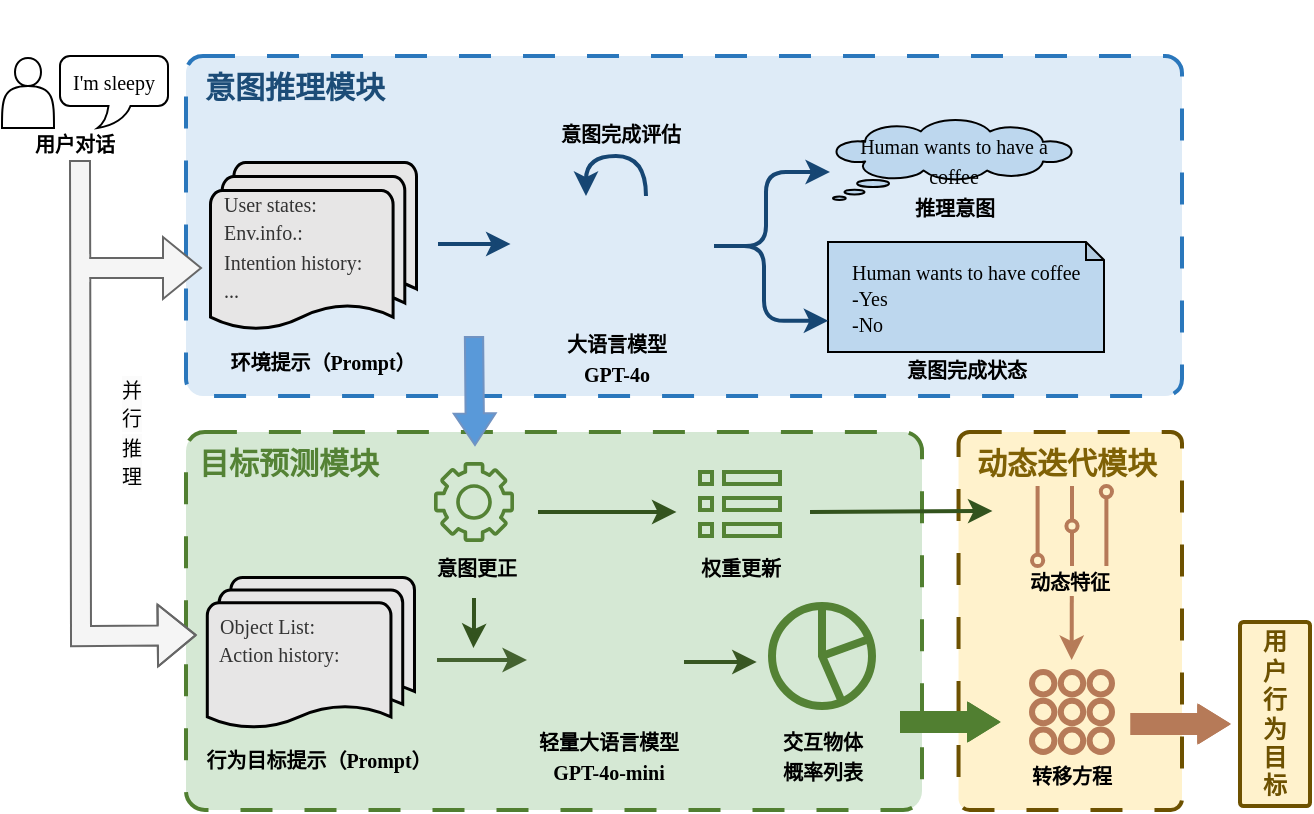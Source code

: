 <mxfile version="26.2.12">
  <diagram name="第 1 页" id="rSO4j9llTemX6OElhtI6">
    <mxGraphModel dx="1419" dy="906" grid="0" gridSize="10" guides="1" tooltips="1" connect="1" arrows="1" fold="1" page="1" pageScale="1" pageWidth="827" pageHeight="1169" math="0" shadow="0">
      <root>
        <mxCell id="0" />
        <mxCell id="1" parent="0" />
        <mxCell id="aU7c3b0ZaFwICceyfZfz-2" value="" style="rounded=1;arcSize=5;whiteSpace=wrap;html=1;fillColor=#fff2cc;strokeColor=light-dark(#6D5100,#000000);strokeWidth=2;dashed=1;dashPattern=8 8;movable=1;resizable=1;rotatable=1;deletable=1;editable=1;locked=0;connectable=1;" parent="1" vertex="1">
          <mxGeometry x="628.27" y="408" width="111.73" height="189" as="geometry" />
        </mxCell>
        <mxCell id="Ajj9kqLxg7qa2MLV7y7c-1" value="" style="rounded=1;arcSize=5;whiteSpace=wrap;html=1;fillColor=#d5e8d4;strokeColor=light-dark(#517f31, #446e2c);strokeWidth=2;dashed=1;dashPattern=8 8;movable=1;resizable=1;rotatable=1;deletable=1;editable=1;locked=0;connectable=1;" parent="1" vertex="1">
          <mxGeometry x="242" y="408" width="368" height="189" as="geometry" />
        </mxCell>
        <mxCell id="Ajj9kqLxg7qa2MLV7y7c-2" value="" style="rounded=1;arcSize=5;whiteSpace=wrap;html=1;fillColor=light-dark(#deebf7, #1d293b);strokeColor=light-dark(#2a77bc, #5c79a3);strokeWidth=2;dashed=1;dashPattern=8 8;movable=1;resizable=1;rotatable=1;deletable=1;editable=1;locked=0;connectable=1;" parent="1" vertex="1">
          <mxGeometry x="242" y="220" width="498" height="170" as="geometry" />
        </mxCell>
        <mxCell id="Ajj9kqLxg7qa2MLV7y7c-8" style="edgeStyle=orthogonalEdgeStyle;rounded=1;orthogonalLoop=1;jettySize=auto;html=1;fillColor=#1ba1e2;strokeColor=light-dark(#164673, #51afe7);curved=0;textShadow=1;strokeWidth=2;movable=1;resizable=1;rotatable=1;deletable=1;editable=1;locked=0;connectable=1;" parent="1" edge="1">
          <mxGeometry relative="1" as="geometry">
            <mxPoint x="368" y="314" as="sourcePoint" />
            <mxPoint x="404.27" y="314" as="targetPoint" />
          </mxGeometry>
        </mxCell>
        <mxCell id="Ajj9kqLxg7qa2MLV7y7c-10" value="" style="group;strokeWidth=24;movable=1;resizable=1;rotatable=1;deletable=1;editable=1;locked=0;connectable=1;" parent="1" vertex="1" connectable="0">
          <mxGeometry x="256" y="475.16" width="117.005" height="109.684" as="geometry" />
        </mxCell>
        <mxCell id="Ajj9kqLxg7qa2MLV7y7c-11" value="&lt;span style=&quot;color: rgba(0, 0, 0, 0); font-family: monospace; font-size: 0px; text-align: start;&quot;&gt;%3CmxGraphModel%3E%3Croot%3E%3CmxCell%20id%3D%220%22%2F%3E%3CmxCell%20id%3D%221%22%20parent%3D%220%22%2F%3E%3CmxCell%20id%3D%222%22%20value%3D%22%26lt%3Bb%26gt%3BEnv.%20Prompt%26lt%3B%2Fb%26gt%3B%22%20style%3D%22text%3Bhtml%3D1%3Balign%3Dcenter%3BverticalAlign%3Dmiddle%3Bresizable%3D0%3Bpoints%3D%5B%5D%3Bautosize%3D1%3BstrokeColor%3Dnone%3BfillColor%3Dnone%3B%22%20vertex%3D%221%22%20parent%3D%221%22%3E%3CmxGeometry%20x%3D%22235%22%20y%3D%22265%22%20width%3D%2290%22%20height%3D%2230%22%20as%3D%22geometry%22%2F%3E%3C%2FmxCell%3E%3C%2Froot%3E%3C%2FmxGraphModel%3E&lt;/span&gt;" style="text;html=1;align=center;verticalAlign=middle;resizable=1;points=[];autosize=1;strokeColor=none;fillColor=none;fontStyle=4;movable=1;rotatable=1;deletable=1;editable=1;locked=0;connectable=1;" parent="Ajj9kqLxg7qa2MLV7y7c-10" vertex="1">
          <mxGeometry x="32.435" y="70.991" width="20" height="30" as="geometry" />
        </mxCell>
        <mxCell id="Ajj9kqLxg7qa2MLV7y7c-12" value="&lt;b&gt;&lt;font style=&quot;font-size: 10px;&quot; face=&quot;Times New Roman&quot;&gt;行为目标提示（Prompt）&lt;/font&gt;&lt;/b&gt;" style="text;html=1;align=center;verticalAlign=middle;resizable=1;points=[];autosize=1;strokeColor=none;fillColor=none;movable=1;rotatable=1;deletable=1;editable=1;locked=0;connectable=1;" parent="Ajj9kqLxg7qa2MLV7y7c-10" vertex="1">
          <mxGeometry x="-13.995" y="83.684" width="131" height="26" as="geometry" />
        </mxCell>
        <mxCell id="Ajj9kqLxg7qa2MLV7y7c-13" value="&lt;div style=&quot;color: rgb(51, 51, 51);&quot;&gt;&lt;span style=&quot;background-color: transparent; color: light-dark(rgb(51, 51, 51), rgb(193, 193, 193));&quot;&gt;&lt;font style=&quot;font-size: 10px;&quot; face=&quot;Times New Roman&quot;&gt;&amp;nbsp; Object List:&lt;/font&gt;&lt;/span&gt;&lt;/div&gt;&lt;div style=&quot;color: rgb(51, 51, 51);&quot;&gt;&lt;font style=&quot;font-size: 10px;&quot; face=&quot;Times New Roman&quot;&gt;&amp;nbsp; Action history:&lt;/font&gt;&lt;/div&gt;&lt;div style=&quot;color: rgb(51, 51, 51);&quot;&gt;&lt;font style=&quot;font-size: 10px;&quot; face=&quot;Times New Roman&quot;&gt;&amp;nbsp;&amp;nbsp;&lt;/font&gt;&lt;/div&gt;" style="strokeWidth=1.5;html=1;shape=mxgraph.flowchart.multi-document;whiteSpace=wrap;align=left;fillColor=light-dark(#e7e6e6, #ededed);movable=1;resizable=1;rotatable=1;deletable=1;editable=1;locked=0;connectable=1;" parent="Ajj9kqLxg7qa2MLV7y7c-10" vertex="1">
          <mxGeometry x="-3.6" y="5.282" width="103.597" height="76.402" as="geometry" />
        </mxCell>
        <mxCell id="Ajj9kqLxg7qa2MLV7y7c-14" value="" style="group;align=left;movable=1;resizable=1;rotatable=1;deletable=1;editable=1;locked=0;connectable=1;" parent="1" vertex="1" connectable="0">
          <mxGeometry x="259" y="253" width="111.27" height="138" as="geometry" />
        </mxCell>
        <mxCell id="Ajj9kqLxg7qa2MLV7y7c-15" value="&lt;b&gt;&lt;font style=&quot;font-size: 10px;&quot; face=&quot;Times New Roman&quot;&gt;环境提示（Prompt）&lt;/font&gt;&lt;/b&gt;" style="text;html=1;align=center;verticalAlign=middle;resizable=1;points=[];autosize=1;strokeColor=none;fillColor=none;movable=1;rotatable=1;deletable=1;editable=1;locked=0;connectable=1;" parent="Ajj9kqLxg7qa2MLV7y7c-14" vertex="1">
          <mxGeometry x="-4.817" y="106.593" width="111" height="26" as="geometry" />
        </mxCell>
        <mxCell id="Ajj9kqLxg7qa2MLV7y7c-16" value="&lt;div style=&quot;color: rgb(51, 51, 51);&quot;&gt;&lt;span style=&quot;background-color: transparent; color: light-dark(rgb(51, 51, 51), rgb(193, 193, 193));&quot;&gt;&lt;font style=&quot;font-size: 10px;&quot; face=&quot;Times New Roman&quot;&gt;&amp;nbsp; User states:&lt;/font&gt;&lt;/span&gt;&lt;/div&gt;&lt;div style=&quot;color: rgb(51, 51, 51);&quot;&gt;&lt;span style=&quot;background-color: transparent; color: light-dark(rgb(51, 51, 51), rgb(193, 193, 193));&quot;&gt;&lt;font style=&quot;font-size: 10px;&quot; face=&quot;Times New Roman&quot;&gt;&amp;nbsp; Env.info.:&lt;/font&gt;&lt;/span&gt;&lt;/div&gt;&lt;div style=&quot;color: rgb(51, 51, 51);&quot;&gt;&lt;font style=&quot;font-size: 10px;&quot; face=&quot;Times New Roman&quot;&gt;&amp;nbsp; Intention history:&lt;/font&gt;&lt;/div&gt;&lt;div style=&quot;color: rgb(51, 51, 51);&quot;&gt;&lt;font style=&quot;font-size: 10px;&quot; face=&quot;Times New Roman&quot;&gt;&amp;nbsp; ...&lt;/font&gt;&lt;/div&gt;" style="strokeWidth=1.5;html=1;shape=mxgraph.flowchart.multi-document;whiteSpace=wrap;align=left;fillColor=light-dark(#e7e6e6, #ededed);movable=1;resizable=1;rotatable=1;deletable=1;editable=1;locked=0;connectable=1;" parent="Ajj9kqLxg7qa2MLV7y7c-14" vertex="1">
          <mxGeometry x="-5" y="20" width="103" height="84.69" as="geometry" />
        </mxCell>
        <mxCell id="Ajj9kqLxg7qa2MLV7y7c-17" value="" style="group;fontStyle=4;movable=1;resizable=1;rotatable=1;deletable=1;editable=1;locked=0;connectable=1;" parent="1" vertex="1" connectable="0">
          <mxGeometry x="408" y="255" width="149" height="165" as="geometry" />
        </mxCell>
        <mxCell id="Ajj9kqLxg7qa2MLV7y7c-18" value="" style="group;fontStyle=0;strokeWidth=1;movable=1;resizable=1;rotatable=1;deletable=1;editable=1;locked=0;connectable=1;" parent="Ajj9kqLxg7qa2MLV7y7c-17" vertex="1" connectable="0">
          <mxGeometry width="149" height="165" as="geometry" />
        </mxCell>
        <mxCell id="Ajj9kqLxg7qa2MLV7y7c-19" value="&lt;font style=&quot;font-size: 10px;&quot;&gt;&lt;font style=&quot;&quot; face=&quot;Times New Roman&quot;&gt;&lt;b style=&quot;&quot;&gt;大语言模型&lt;/b&gt;&lt;/font&gt;&lt;br&gt;&lt;/font&gt;&lt;div&gt;&lt;b&gt;&lt;font style=&quot;font-size: 10px;&quot; face=&quot;Times New Roman&quot;&gt;GPT-4o&lt;/font&gt;&lt;/b&gt;&lt;/div&gt;" style="text;html=1;align=center;verticalAlign=middle;resizable=1;points=[];autosize=1;strokeColor=none;fillColor=none;movable=1;rotatable=1;deletable=1;editable=1;locked=0;connectable=1;" parent="Ajj9kqLxg7qa2MLV7y7c-18" vertex="1">
          <mxGeometry x="15" y="95" width="68" height="41" as="geometry" />
        </mxCell>
        <mxCell id="PvXpuUU6H4NzAb1ZjJ5T-2" style="edgeStyle=orthogonalEdgeStyle;rounded=1;orthogonalLoop=1;jettySize=auto;html=1;fillColor=#1ba1e2;strokeColor=light-dark(#164673, #51afe7);curved=0;entryX=0.001;entryY=0.716;entryDx=0;entryDy=0;entryPerimeter=0;strokeWidth=2;movable=1;resizable=1;rotatable=1;deletable=1;editable=1;locked=0;connectable=1;" edge="1" parent="Ajj9kqLxg7qa2MLV7y7c-18">
          <mxGeometry relative="1" as="geometry">
            <mxPoint x="99" y="60" as="sourcePoint" />
            <mxPoint x="156" y="23" as="targetPoint" />
            <Array as="points">
              <mxPoint x="124" y="60" />
              <mxPoint x="124" y="23" />
            </Array>
          </mxGeometry>
        </mxCell>
        <mxCell id="PvXpuUU6H4NzAb1ZjJ5T-12" value="" style="curved=1;endArrow=classic;html=1;rounded=0;strokeWidth=2;strokeColor=light-dark(#164673, #ededed);movable=1;resizable=1;rotatable=1;deletable=1;editable=1;locked=0;connectable=1;" edge="1" parent="Ajj9kqLxg7qa2MLV7y7c-18">
          <mxGeometry width="50" height="50" relative="1" as="geometry">
            <mxPoint x="64" y="35" as="sourcePoint" />
            <mxPoint x="34" y="35" as="targetPoint" />
            <Array as="points">
              <mxPoint x="64" y="15" />
              <mxPoint x="34" y="15" />
            </Array>
          </mxGeometry>
        </mxCell>
        <mxCell id="Ajj9kqLxg7qa2MLV7y7c-21" value="&lt;font style=&quot;font-size: 15px;&quot; face=&quot;Times New Roman&quot;&gt;意图推理模块&lt;/font&gt;" style="text;html=1;align=center;verticalAlign=middle;resizable=1;points=[];autosize=1;strokeColor=none;fillColor=none;fontColor=light-dark(#1c4c77, #a1cdf9);fontStyle=1;movable=1;rotatable=1;deletable=1;editable=1;locked=0;connectable=1;" parent="1" vertex="1">
          <mxGeometry x="242" y="220" width="108" height="30" as="geometry" />
        </mxCell>
        <mxCell id="Ajj9kqLxg7qa2MLV7y7c-22" value="&lt;font face=&quot;Times New Roman&quot;&gt;&lt;span style=&quot;font-size: 15px;&quot;&gt;目标预测模块&lt;/span&gt;&lt;/font&gt;" style="text;html=1;align=center;verticalAlign=middle;resizable=1;points=[];autosize=1;strokeColor=none;fillColor=none;fontColor=light-dark(#548235, #69c195);fontStyle=1;movable=1;rotatable=1;deletable=1;editable=1;locked=0;connectable=1;" parent="1" vertex="1">
          <mxGeometry x="239" y="408" width="108" height="30" as="geometry" />
        </mxCell>
        <mxCell id="Ajj9kqLxg7qa2MLV7y7c-32" value="" style="shape=flexArrow;endArrow=classic;html=1;rounded=0;fillColor=light-dark(#5999d9, #2566a8);strokeColor=light-dark(#7193c2, #ededed);width=9.143;endSize=4.931;endWidth=10.776;movable=1;resizable=1;rotatable=1;deletable=1;editable=1;locked=0;connectable=1;" parent="1" edge="1">
          <mxGeometry width="50" height="50" relative="1" as="geometry">
            <mxPoint x="386" y="360" as="sourcePoint" />
            <mxPoint x="386.497" y="415.001" as="targetPoint" />
          </mxGeometry>
        </mxCell>
        <mxCell id="Ajj9kqLxg7qa2MLV7y7c-36" value="&lt;span style=&quot;color: rgb(0, 0, 0); font-style: normal; font-variant-ligatures: normal; font-variant-caps: normal; font-weight: 400; letter-spacing: normal; orphans: 2; text-align: center; text-indent: 0px; text-transform: none; widows: 2; word-spacing: 0px; -webkit-text-stroke-width: 0px; white-space: nowrap; background-color: rgb(251, 251, 251); text-decoration-thickness: initial; text-decoration-style: initial; text-decoration-color: initial; float: none; display: inline !important;&quot;&gt;&lt;font style=&quot;font-size: 10px;&quot; face=&quot;Times New Roman&quot;&gt;并&lt;/font&gt;&lt;/span&gt;&lt;div&gt;&lt;span style=&quot;color: rgb(0, 0, 0); font-style: normal; font-variant-ligatures: normal; font-variant-caps: normal; font-weight: 400; letter-spacing: normal; orphans: 2; text-align: center; text-indent: 0px; text-transform: none; widows: 2; word-spacing: 0px; -webkit-text-stroke-width: 0px; white-space: nowrap; background-color: rgb(251, 251, 251); text-decoration-thickness: initial; text-decoration-style: initial; text-decoration-color: initial; float: none; display: inline !important;&quot;&gt;&lt;font style=&quot;font-size: 10px;&quot; face=&quot;Times New Roman&quot;&gt;行&lt;/font&gt;&lt;/span&gt;&lt;/div&gt;&lt;div&gt;&lt;span style=&quot;color: rgb(0, 0, 0); font-style: normal; font-variant-ligatures: normal; font-variant-caps: normal; font-weight: 400; letter-spacing: normal; orphans: 2; text-align: center; text-indent: 0px; text-transform: none; widows: 2; word-spacing: 0px; -webkit-text-stroke-width: 0px; white-space: nowrap; background-color: rgb(251, 251, 251); text-decoration-thickness: initial; text-decoration-style: initial; text-decoration-color: initial; float: none; display: inline !important;&quot;&gt;&lt;font style=&quot;font-size: 10px;&quot; face=&quot;Times New Roman&quot;&gt;推&lt;/font&gt;&lt;/span&gt;&lt;/div&gt;&lt;div&gt;&lt;span style=&quot;color: rgb(0, 0, 0); font-style: normal; font-variant-ligatures: normal; font-variant-caps: normal; font-weight: 400; letter-spacing: normal; orphans: 2; text-align: center; text-indent: 0px; text-transform: none; widows: 2; word-spacing: 0px; -webkit-text-stroke-width: 0px; white-space: nowrap; background-color: rgb(251, 251, 251); text-decoration-thickness: initial; text-decoration-style: initial; text-decoration-color: initial; float: none; display: inline !important;&quot;&gt;&lt;font style=&quot;font-size: 10px;&quot; face=&quot;Times New Roman&quot;&gt;理&lt;/font&gt;&lt;/span&gt;&lt;/div&gt;" style="text;whiteSpace=wrap;html=1;movable=1;resizable=1;rotatable=1;deletable=1;editable=1;locked=0;connectable=1;" parent="1" vertex="1">
          <mxGeometry x="208" y="373" width="120" height="40" as="geometry" />
        </mxCell>
        <mxCell id="Ajj9kqLxg7qa2MLV7y7c-43" value="" style="shape=image;html=1;verticalAlign=top;verticalLabelPosition=bottom;labelBackgroundColor=#ffffff;imageAspect=0;aspect=fixed;image=https://cdn0.iconfinder.com/data/icons/phosphor-light-vol-1/256/brain-light-128.png;imageBackground=none;imageBorder=none;movable=1;resizable=1;rotatable=1;deletable=1;editable=1;locked=0;connectable=1;" parent="1" vertex="1">
          <mxGeometry x="423" y="285" width="67" height="67" as="geometry" />
        </mxCell>
        <mxCell id="Ajj9kqLxg7qa2MLV7y7c-45" value="&lt;div style=&quot;text-align: center; line-height: 100%;&quot;&gt;&lt;span style=&quot;background-color: transparent; color: light-dark(rgb(0, 0, 0), rgb(255, 255, 255)); font-family: &amp;quot;Times New Roman&amp;quot;;&quot;&gt;&lt;font style=&quot;font-size: 10px;&quot;&gt;&amp;nbsp; &amp;nbsp; &lt;/font&gt;&lt;/span&gt;&lt;span style=&quot;background-color: transparent; color: light-dark(rgb(0, 0, 0), rgb(255, 255, 255)); font-family: &amp;quot;Times New Roman&amp;quot;; font-size: 10px;&quot;&gt;Human wants to have coffee&lt;/span&gt;&lt;/div&gt;&lt;div style=&quot;line-height: 100%;&quot;&gt;&lt;font style=&quot;font-size: 10px;&quot;&gt;&lt;span style=&quot;font-family: &amp;quot;Times New Roman&amp;quot;; background-color: transparent; color: light-dark(rgb(0, 0, 0), rgb(255, 255, 255));&quot;&gt;&amp;nbsp; &amp;nbsp; -Yes&lt;/span&gt;&lt;/font&gt;&lt;/div&gt;&lt;div style=&quot;line-height: 100%;&quot;&gt;&lt;font face=&quot;Times New Roman&quot;&gt;&lt;span style=&quot;font-size: 10px;&quot;&gt;&amp;nbsp; &amp;nbsp; -No&lt;/span&gt;&lt;/font&gt;&lt;/div&gt;" style="shape=note;whiteSpace=wrap;html=1;backgroundOutline=1;darkOpacity=0.05;align=left;size=9;fillColor=light-dark(#bdd7ee, #ededed);movable=1;resizable=1;rotatable=1;deletable=1;editable=1;locked=0;connectable=1;" parent="1" vertex="1">
          <mxGeometry x="563" y="313" width="138" height="55" as="geometry" />
        </mxCell>
        <mxCell id="Ajj9kqLxg7qa2MLV7y7c-46" style="edgeStyle=orthogonalEdgeStyle;rounded=1;orthogonalLoop=1;jettySize=auto;html=1;fillColor=#1ba1e2;strokeColor=light-dark(#164673, #51afe7);curved=0;entryX=0.001;entryY=0.716;entryDx=0;entryDy=0;entryPerimeter=0;strokeWidth=2;movable=1;resizable=1;rotatable=1;deletable=1;editable=1;locked=0;connectable=1;" parent="1" target="Ajj9kqLxg7qa2MLV7y7c-45" edge="1">
          <mxGeometry relative="1" as="geometry">
            <mxPoint x="506" y="315" as="sourcePoint" />
            <mxPoint x="577" y="263" as="targetPoint" />
            <Array as="points">
              <mxPoint x="531" y="315" />
              <mxPoint x="531" y="352" />
            </Array>
          </mxGeometry>
        </mxCell>
        <mxCell id="Ajj9kqLxg7qa2MLV7y7c-48" value="" style="group;movable=1;resizable=1;rotatable=1;deletable=1;editable=1;locked=0;connectable=1;" parent="1" vertex="1" connectable="0">
          <mxGeometry x="509.997" y="495" width="100" height="93.0" as="geometry" />
        </mxCell>
        <mxCell id="Ajj9kqLxg7qa2MLV7y7c-49" value="" style="html=1;verticalLabelPosition=bottom;align=center;labelBackgroundColor=#ffffff;verticalAlign=top;strokeWidth=4;strokeColor=light-dark(#548235, #32a0ff);shadow=0;dashed=0;shape=mxgraph.ios7.icons.pie_chart;fillColor=light-dark(#d5e8d4, #ededed);fontStyle=0;movable=1;resizable=1;rotatable=1;deletable=1;editable=1;locked=0;connectable=1;" parent="Ajj9kqLxg7qa2MLV7y7c-48" vertex="1">
          <mxGeometry x="25.003" width="50" height="50" as="geometry" />
        </mxCell>
        <mxCell id="Ajj9kqLxg7qa2MLV7y7c-50" value="&lt;b&gt;&lt;font style=&quot;font-size: 10px;&quot; face=&quot;Times New Roman&quot;&gt;交互物体&lt;/font&gt;&lt;/b&gt;&lt;div&gt;&lt;b&gt;&lt;font style=&quot;font-size: 10px;&quot; face=&quot;Times New Roman&quot;&gt;概率列表&lt;/font&gt;&lt;/b&gt;&lt;/div&gt;" style="text;html=1;align=center;verticalAlign=middle;resizable=1;points=[];autosize=1;strokeColor=none;fillColor=none;fontStyle=0;movable=1;rotatable=1;deletable=1;editable=1;locked=0;connectable=1;" parent="Ajj9kqLxg7qa2MLV7y7c-48" vertex="1">
          <mxGeometry x="21" y="54.5" width="58" height="41" as="geometry" />
        </mxCell>
        <mxCell id="Ajj9kqLxg7qa2MLV7y7c-53" value="" style="html=1;verticalLabelPosition=bottom;align=center;labelBackgroundColor=#ffffff;verticalAlign=top;strokeWidth=3;strokeColor=light-dark(#b67a58, #32a0ff);shadow=0;dashed=0;shape=mxgraph.ios7.icons.keypad;fillColor=none;aspect=fixed;movable=1;resizable=1;rotatable=1;deletable=1;editable=1;locked=0;connectable=1;" parent="1" vertex="1">
          <mxGeometry x="665" y="528.0" width="40" height="40" as="geometry" />
        </mxCell>
        <mxCell id="Ajj9kqLxg7qa2MLV7y7c-54" value="&lt;font style=&quot;color: light-dark(rgb(109, 81, 0), rgb(237, 237, 237));&quot;&gt;&lt;b style=&quot;&quot;&gt;用&lt;/b&gt;&lt;/font&gt;&lt;div&gt;&lt;font style=&quot;color: light-dark(rgb(109, 81, 0), rgb(237, 237, 237));&quot;&gt;&lt;b&gt;户&lt;/b&gt;&lt;/font&gt;&lt;/div&gt;&lt;div&gt;&lt;font style=&quot;color: light-dark(rgb(109, 81, 0), rgb(237, 237, 237));&quot;&gt;&lt;b&gt;行&lt;/b&gt;&lt;/font&gt;&lt;/div&gt;&lt;div&gt;&lt;font style=&quot;color: light-dark(rgb(109, 81, 0), rgb(237, 237, 237));&quot;&gt;&lt;b&gt;为&lt;/b&gt;&lt;/font&gt;&lt;/div&gt;&lt;div&gt;&lt;font style=&quot;color: light-dark(rgb(109, 81, 0), rgb(237, 237, 237));&quot;&gt;&lt;b&gt;目&lt;/b&gt;&lt;/font&gt;&lt;/div&gt;&lt;div&gt;&lt;font style=&quot;color: light-dark(rgb(109, 81, 0), rgb(237, 237, 237));&quot;&gt;&lt;b style=&quot;&quot;&gt;标&lt;/b&gt;&lt;/font&gt;&lt;/div&gt;" style="rounded=1;arcSize=5;whiteSpace=wrap;html=1;fillColor=#fff2cc;strokeColor=light-dark(#6D5100,#000000);strokeWidth=2;align=center;verticalAlign=middle;fontFamily=Helvetica;fontSize=12;fontColor=default;movable=1;resizable=1;rotatable=1;deletable=1;editable=1;locked=0;connectable=1;" parent="1" vertex="1">
          <mxGeometry x="769" y="503" width="35" height="92" as="geometry" />
        </mxCell>
        <mxCell id="Ajj9kqLxg7qa2MLV7y7c-55" value="&lt;b&gt;&lt;font style=&quot;font-size: 10px;&quot;&gt;转移方程&lt;/font&gt;&lt;/b&gt;" style="text;html=1;align=center;verticalAlign=middle;whiteSpace=wrap;rounded=0;movable=1;resizable=1;rotatable=1;deletable=1;editable=1;locked=0;connectable=1;" parent="1" vertex="1">
          <mxGeometry x="655" y="565" width="60" height="30" as="geometry" />
        </mxCell>
        <mxCell id="aU7c3b0ZaFwICceyfZfz-1" value="" style="shape=flexArrow;endArrow=classic;html=1;rounded=0;fillColor=light-dark(#517f31, #2566a8);strokeColor=light-dark(#517f31, #ededed);endWidth=8.046;endSize=4.834;movable=1;resizable=1;rotatable=1;deletable=1;editable=1;locked=0;connectable=1;" parent="1" edge="1">
          <mxGeometry width="50" height="50" relative="1" as="geometry">
            <mxPoint x="599" y="553" as="sourcePoint" />
            <mxPoint x="649" y="553" as="targetPoint" />
            <Array as="points">
              <mxPoint x="609" y="553" />
            </Array>
          </mxGeometry>
        </mxCell>
        <mxCell id="aU7c3b0ZaFwICceyfZfz-6" value="&lt;font face=&quot;Times New Roman&quot;&gt;&lt;span style=&quot;font-size: 15px;&quot;&gt;动态迭代模块&lt;/span&gt;&lt;/font&gt;" style="text;html=1;align=center;verticalAlign=middle;resizable=1;points=[];autosize=1;strokeColor=none;fillColor=none;fontColor=light-dark(#7f6105, #69c195);fontStyle=1;movable=1;rotatable=1;deletable=1;editable=1;locked=0;connectable=1;" parent="1" vertex="1">
          <mxGeometry x="628.27" y="408" width="108" height="30" as="geometry" />
        </mxCell>
        <mxCell id="aU7c3b0ZaFwICceyfZfz-8" value="" style="html=1;verticalLabelPosition=bottom;align=center;labelBackgroundColor=#ffffff;verticalAlign=top;strokeWidth=2;strokeColor=light-dark(#b67a58, #32a0ff);shadow=0;dashed=0;shape=mxgraph.ios7.icons.volume;pointerEvents=1;fillColor=light-dark(#fff2cc, #ededed);aspect=fixed;movable=1;resizable=1;rotatable=1;deletable=1;editable=1;locked=0;connectable=1;" parent="1" vertex="1">
          <mxGeometry x="665" y="435" width="40" height="40" as="geometry" />
        </mxCell>
        <mxCell id="aU7c3b0ZaFwICceyfZfz-14" value="" style="group;movable=1;resizable=1;rotatable=1;deletable=1;editable=1;locked=0;connectable=1;" parent="1" vertex="1" connectable="0">
          <mxGeometry x="410.1" y="469.32" width="108.9" height="121.37" as="geometry" />
        </mxCell>
        <mxCell id="Ajj9kqLxg7qa2MLV7y7c-29" value="" style="group;movable=1;resizable=1;rotatable=1;deletable=1;editable=1;locked=0;connectable=1;" parent="aU7c3b0ZaFwICceyfZfz-14" vertex="1" connectable="0">
          <mxGeometry width="108.9" height="121.37" as="geometry" />
        </mxCell>
        <mxCell id="Ajj9kqLxg7qa2MLV7y7c-30" value="" style="group;fontStyle=0;strokeWidth=2;movable=1;resizable=1;rotatable=1;deletable=1;editable=1;locked=0;connectable=1;" parent="Ajj9kqLxg7qa2MLV7y7c-29" vertex="1" connectable="0">
          <mxGeometry width="108.9" height="121.37" as="geometry" />
        </mxCell>
        <mxCell id="Ajj9kqLxg7qa2MLV7y7c-31" value="&lt;b&gt;&lt;font style=&quot;font-size: 10px;&quot; face=&quot;Times New Roman&quot;&gt;轻量大语言模型&lt;/font&gt;&lt;/b&gt;&lt;div&gt;&lt;b&gt;&lt;font style=&quot;font-size: 10px;&quot; face=&quot;Times New Roman&quot;&gt;GPT-4o-mini&lt;/font&gt;&lt;/b&gt;&lt;/div&gt;" style="text;html=1;align=center;verticalAlign=middle;resizable=1;points=[];autosize=1;strokeColor=none;fillColor=none;movable=1;rotatable=1;deletable=1;editable=1;locked=0;connectable=1;" parent="Ajj9kqLxg7qa2MLV7y7c-30" vertex="1">
          <mxGeometry x="-0.63" y="80.37" width="88" height="41" as="geometry" />
        </mxCell>
        <mxCell id="Ajj9kqLxg7qa2MLV7y7c-34" style="edgeStyle=orthogonalEdgeStyle;rounded=1;orthogonalLoop=1;jettySize=auto;html=1;fillColor=#1ba1e2;strokeColor=light-dark(#385723, #28ab6a);curved=0;strokeWidth=2;movable=1;resizable=1;rotatable=1;deletable=1;editable=1;locked=0;connectable=1;" parent="Ajj9kqLxg7qa2MLV7y7c-30" edge="1">
          <mxGeometry relative="1" as="geometry">
            <mxPoint x="80.9" y="53.71" as="sourcePoint" />
            <mxPoint x="116.9" y="53.71" as="targetPoint" />
            <Array as="points">
              <mxPoint x="117.27" y="53.92" />
              <mxPoint x="117.27" y="53.92" />
            </Array>
          </mxGeometry>
        </mxCell>
        <mxCell id="Ajj9kqLxg7qa2MLV7y7c-44" value="" style="shape=image;html=1;verticalAlign=top;verticalLabelPosition=bottom;labelBackgroundColor=#ffffff;imageAspect=0;aspect=fixed;image=https://cdn0.iconfinder.com/data/icons/phosphor-light-vol-1/256/brain-light-128.png;imageBackground=none;imageBorder=none;movable=1;resizable=1;rotatable=1;deletable=1;editable=1;locked=0;connectable=1;" parent="aU7c3b0ZaFwICceyfZfz-14" vertex="1">
          <mxGeometry x="10" y="17.37" width="67.06" height="67.06" as="geometry" />
        </mxCell>
        <mxCell id="aU7c3b0ZaFwICceyfZfz-15" style="edgeStyle=orthogonalEdgeStyle;rounded=1;orthogonalLoop=1;jettySize=auto;html=1;fillColor=#1ba1e2;strokeColor=light-dark(#446230, #28ab6a);curved=0;strokeWidth=2;movable=1;resizable=1;rotatable=1;deletable=1;editable=1;locked=0;connectable=1;" parent="1" edge="1">
          <mxGeometry relative="1" as="geometry">
            <mxPoint x="367.5" y="522" as="sourcePoint" />
            <mxPoint x="412.5" y="522" as="targetPoint" />
          </mxGeometry>
        </mxCell>
        <mxCell id="aU7c3b0ZaFwICceyfZfz-17" value="&lt;b&gt;&lt;font style=&quot;font-size: 10px;&quot;&gt;动态特征&lt;/font&gt;&lt;/b&gt;" style="text;html=1;align=center;verticalAlign=middle;whiteSpace=wrap;rounded=0;movable=1;resizable=1;rotatable=1;deletable=1;editable=1;locked=0;connectable=1;" parent="1" vertex="1">
          <mxGeometry x="654.13" y="468" width="60" height="30" as="geometry" />
        </mxCell>
        <mxCell id="aU7c3b0ZaFwICceyfZfz-18" style="edgeStyle=orthogonalEdgeStyle;rounded=1;orthogonalLoop=1;jettySize=auto;html=1;fillColor=#1ba1e2;strokeColor=light-dark(#b67b58, #28ab6a);curved=0;horizontal=1;strokeWidth=2;movable=1;resizable=1;rotatable=1;deletable=1;editable=1;locked=0;connectable=1;" parent="1" edge="1">
          <mxGeometry relative="1" as="geometry">
            <mxPoint x="684.9" y="490" as="sourcePoint" />
            <mxPoint x="684.83" y="522" as="targetPoint" />
            <Array as="points" />
          </mxGeometry>
        </mxCell>
        <mxCell id="Ajj9kqLxg7qa2MLV7y7c-52" value="" style="shape=flexArrow;endArrow=classic;html=1;rounded=0;fillColor=light-dark(#b67a58, #36210a);strokeColor=light-dark(#b67a58, #996500);endWidth=8.046;endSize=4.834;movable=1;resizable=1;rotatable=1;deletable=1;editable=1;locked=0;connectable=1;" parent="1" edge="1">
          <mxGeometry width="50" height="50" relative="1" as="geometry">
            <mxPoint x="714.13" y="553.995" as="sourcePoint" />
            <mxPoint x="764.13" y="553.995" as="targetPoint" />
            <Array as="points">
              <mxPoint x="724.13" y="553.995" />
            </Array>
          </mxGeometry>
        </mxCell>
        <mxCell id="imxJWgJd8aXfdVGLn2A2-2" value="" style="endArrow=classic;html=1;rounded=1;strokeColor=light-dark(#33531e, #28ab6a);align=center;verticalAlign=middle;fontFamily=Helvetica;fontSize=11;fontColor=default;labelBackgroundColor=default;horizontal=1;curved=0;fillColor=#1ba1e2;strokeWidth=2;movable=1;resizable=1;rotatable=1;deletable=1;editable=1;locked=0;connectable=1;" parent="1" edge="1">
          <mxGeometry width="50" height="50" relative="1" as="geometry">
            <mxPoint x="554" y="448" as="sourcePoint" />
            <mxPoint x="645.23" y="447.5" as="targetPoint" />
          </mxGeometry>
        </mxCell>
        <mxCell id="Ajj9kqLxg7qa2MLV7y7c-39" value="" style="group;movable=1;resizable=1;rotatable=1;deletable=1;editable=1;locked=0;connectable=1;" parent="1" vertex="1" connectable="0">
          <mxGeometry x="560.5" y="192" width="135" height="130" as="geometry" />
        </mxCell>
        <mxCell id="Ajj9kqLxg7qa2MLV7y7c-40" value="" style="group;movable=1;resizable=1;rotatable=1;deletable=1;editable=1;locked=0;connectable=1;" parent="Ajj9kqLxg7qa2MLV7y7c-39" vertex="1" connectable="0">
          <mxGeometry y="60" width="130" height="60" as="geometry" />
        </mxCell>
        <mxCell id="Ajj9kqLxg7qa2MLV7y7c-41" value="&lt;font style=&quot;font-size: 10px;&quot; face=&quot;Times New Roman&quot;&gt;Human wants to have a coffee&lt;/font&gt;" style="whiteSpace=wrap;html=1;shape=mxgraph.basic.cloud_callout;strokeColor=light-dark(#000000,#319EFF);fillColor=light-dark(#bdd7ee, #1e4a76);movable=1;resizable=1;rotatable=1;deletable=1;editable=1;locked=0;connectable=1;" parent="Ajj9kqLxg7qa2MLV7y7c-40" vertex="1">
          <mxGeometry x="5" width="120" height="40.0" as="geometry" />
        </mxCell>
        <mxCell id="Ajj9kqLxg7qa2MLV7y7c-42" value="&lt;font style=&quot;font-size: 10px;&quot; face=&quot;Times New Roman&quot;&gt;&lt;b style=&quot;&quot;&gt;推理意图&lt;/b&gt;&lt;/font&gt;" style="text;html=1;align=center;verticalAlign=middle;resizable=1;points=[];autosize=1;strokeColor=none;fillColor=none;movable=1;rotatable=1;deletable=1;editable=1;locked=0;connectable=1;" parent="Ajj9kqLxg7qa2MLV7y7c-40" vertex="1">
          <mxGeometry x="36" y="31" width="58" height="26" as="geometry" />
        </mxCell>
        <mxCell id="Ajj9kqLxg7qa2MLV7y7c-26" value="" style="group;movable=1;resizable=1;rotatable=1;deletable=1;editable=1;locked=0;connectable=1;" parent="1" vertex="1" connectable="0">
          <mxGeometry x="315" y="423" width="150" height="78" as="geometry" />
        </mxCell>
        <mxCell id="Ajj9kqLxg7qa2MLV7y7c-27" value="" style="sketch=0;outlineConnect=0;fontColor=light-dark(#548235, #69c195);gradientColor=none;fillColor=light-dark(#548235, #6fc76f);strokeColor=none;dashed=0;verticalLabelPosition=bottom;verticalAlign=top;align=center;html=1;fontSize=12;fontStyle=0;aspect=fixed;pointerEvents=1;shape=mxgraph.aws4.gear;strokeWidth=2;movable=1;resizable=1;rotatable=1;deletable=1;editable=1;locked=0;connectable=1;" parent="Ajj9kqLxg7qa2MLV7y7c-26" vertex="1">
          <mxGeometry x="51" width="40" height="40" as="geometry" />
        </mxCell>
        <mxCell id="Ajj9kqLxg7qa2MLV7y7c-33" style="edgeStyle=orthogonalEdgeStyle;rounded=1;orthogonalLoop=1;jettySize=auto;html=1;fillColor=#1ba1e2;strokeColor=light-dark(#33531e, #28ab6a);curved=0;horizontal=1;strokeWidth=2;movable=1;resizable=1;rotatable=1;deletable=1;editable=1;locked=0;connectable=1;" parent="Ajj9kqLxg7qa2MLV7y7c-26" edge="1">
          <mxGeometry relative="1" as="geometry">
            <mxPoint x="71" y="68" as="sourcePoint" />
            <mxPoint x="70.71" y="93" as="targetPoint" />
            <Array as="points">
              <mxPoint x="70.71" y="83" />
              <mxPoint x="70.71" y="83" />
            </Array>
          </mxGeometry>
        </mxCell>
        <mxCell id="Ajj9kqLxg7qa2MLV7y7c-25" value="&lt;font face=&quot;Times New Roman&quot;&gt;&lt;b&gt;意图更正&lt;/b&gt;&lt;/font&gt;" style="text;html=1;align=center;verticalAlign=middle;resizable=1;points=[];autosize=1;strokeColor=none;fillColor=none;fontSize=10;movable=1;rotatable=1;deletable=1;editable=1;locked=0;connectable=1;" parent="1" vertex="1">
          <mxGeometry x="358" y="464" width="58" height="24" as="geometry" />
        </mxCell>
        <mxCell id="Ajj9kqLxg7qa2MLV7y7c-5" value="" style="shape=actor;whiteSpace=wrap;html=1;strokeWidth=1;movable=1;resizable=1;rotatable=1;deletable=1;editable=1;locked=0;connectable=1;" parent="1" vertex="1">
          <mxGeometry x="150" y="221" width="26" height="35" as="geometry" />
        </mxCell>
        <mxCell id="Ajj9kqLxg7qa2MLV7y7c-6" value="&lt;font style=&quot;font-size: 10px;&quot; face=&quot;Times New Roman&quot;&gt;I&#39;m sleepy&lt;/font&gt;" style="whiteSpace=wrap;html=1;shape=mxgraph.basic.roundRectCallout;dx=29.74;dy=11;size=5;boundedLbl=1;strokeWidth=1;movable=1;resizable=1;rotatable=1;deletable=1;editable=1;locked=0;connectable=1;" parent="1" vertex="1">
          <mxGeometry x="179" y="220" width="54" height="36" as="geometry" />
        </mxCell>
        <mxCell id="Ajj9kqLxg7qa2MLV7y7c-7" value="&lt;font style=&quot;font-size: 10px;&quot;&gt;&lt;b&gt;用户对话&lt;/b&gt;&lt;/font&gt;" style="text;html=1;align=center;verticalAlign=middle;resizable=1;points=[];autosize=1;strokeColor=none;fillColor=none;movable=1;rotatable=1;deletable=1;editable=1;locked=0;connectable=1;" parent="1" vertex="1">
          <mxGeometry x="157" y="251" width="58" height="26" as="geometry" />
        </mxCell>
        <mxCell id="Ajj9kqLxg7qa2MLV7y7c-38" value="&lt;b&gt;&lt;font style=&quot;font-size: 10px;&quot; face=&quot;Times New Roman&quot;&gt;意图完成评估&lt;/font&gt;&lt;/b&gt;" style="text;html=1;align=center;verticalAlign=middle;resizable=1;points=[];autosize=1;strokeColor=none;fillColor=none;movable=1;rotatable=1;deletable=1;editable=1;locked=0;connectable=1;" parent="1" vertex="1">
          <mxGeometry x="420.1" y="246.03" width="78" height="26" as="geometry" />
        </mxCell>
        <mxCell id="PvXpuUU6H4NzAb1ZjJ5T-13" value="&lt;b&gt;&lt;font style=&quot;font-size: 10px;&quot; face=&quot;Times New Roman&quot;&gt;意图完成状态&lt;/font&gt;&lt;/b&gt;" style="text;html=1;align=center;verticalAlign=middle;resizable=1;points=[];autosize=1;strokeColor=none;fillColor=none;movable=1;rotatable=1;deletable=1;editable=1;locked=0;connectable=1;" vertex="1" parent="1">
          <mxGeometry x="593" y="364" width="78" height="26" as="geometry" />
        </mxCell>
        <mxCell id="PvXpuUU6H4NzAb1ZjJ5T-15" value="" style="html=1;verticalLabelPosition=bottom;align=center;labelBackgroundColor=#ffffff;verticalAlign=top;strokeWidth=2;strokeColor=light-dark(#548235, #32a0ff);shadow=0;dashed=0;shape=mxgraph.ios7.icons.preferences;pointerEvents=1;fontFamily=Helvetica;fontSize=12;fontColor=default;fontStyle=0;fillColor=light-dark(#d5e8d4, #ededed);aspect=fixed;movable=1;resizable=1;rotatable=1;deletable=1;editable=1;locked=0;connectable=1;" vertex="1" parent="1">
          <mxGeometry x="499" y="428" width="40" height="32" as="geometry" />
        </mxCell>
        <mxCell id="PvXpuUU6H4NzAb1ZjJ5T-16" value="&lt;font face=&quot;Times New Roman&quot;&gt;&lt;b&gt;权重更新&lt;/b&gt;&lt;/font&gt;" style="text;html=1;align=center;verticalAlign=middle;resizable=1;points=[];autosize=1;strokeColor=none;fillColor=none;fontSize=10;movable=1;rotatable=1;deletable=1;editable=1;locked=0;connectable=1;" vertex="1" parent="1">
          <mxGeometry x="490" y="464" width="58" height="24" as="geometry" />
        </mxCell>
        <mxCell id="PvXpuUU6H4NzAb1ZjJ5T-19" value="" style="endArrow=classic;html=1;rounded=1;strokeColor=light-dark(#33531e, #28ab6a);align=center;verticalAlign=middle;fontFamily=Helvetica;fontSize=11;fontColor=default;labelBackgroundColor=default;horizontal=1;curved=0;fillColor=#1ba1e2;strokeWidth=2;movable=1;resizable=1;rotatable=1;deletable=1;editable=1;locked=0;connectable=1;" edge="1" parent="1">
          <mxGeometry width="50" height="50" relative="1" as="geometry">
            <mxPoint x="418" y="448" as="sourcePoint" />
            <mxPoint x="487.23" y="448" as="targetPoint" />
          </mxGeometry>
        </mxCell>
        <mxCell id="PvXpuUU6H4NzAb1ZjJ5T-21" value="" style="shape=flexArrow;endArrow=none;html=1;rounded=0;exitX=0.497;exitY=0.93;exitDx=0;exitDy=0;exitPerimeter=0;entryX=0.006;entryY=0.554;entryDx=0;entryDy=0;entryPerimeter=0;fillColor=#f5f5f5;strokeColor=#666666;edgeStyle=orthogonalEdgeStyle;startArrow=block;startFill=0;movable=1;resizable=1;rotatable=1;deletable=1;editable=1;locked=0;connectable=1;" edge="1" parent="1">
          <mxGeometry width="50" height="50" relative="1" as="geometry">
            <mxPoint x="247.378" y="509.556" as="sourcePoint" />
            <mxPoint x="188.996" y="272.03" as="targetPoint" />
          </mxGeometry>
        </mxCell>
        <mxCell id="PvXpuUU6H4NzAb1ZjJ5T-34" value="" style="shape=flexArrow;endArrow=classic;html=1;rounded=0;fillColor=#f5f5f5;strokeColor=#666666;movable=1;resizable=1;rotatable=1;deletable=1;editable=1;locked=0;connectable=1;" edge="1" parent="1">
          <mxGeometry width="50" height="50" relative="1" as="geometry">
            <mxPoint x="190" y="326" as="sourcePoint" />
            <mxPoint x="250" y="326" as="targetPoint" />
          </mxGeometry>
        </mxCell>
        <mxCell id="PvXpuUU6H4NzAb1ZjJ5T-35" value="" style="rounded=0;whiteSpace=wrap;html=1;fillColor=#f5f5f5;fontColor=#333333;strokeColor=none;movable=1;resizable=1;rotatable=1;deletable=1;editable=1;locked=0;connectable=1;" vertex="1" parent="1">
          <mxGeometry x="189" y="319" width="4.6" height="14" as="geometry" />
        </mxCell>
      </root>
    </mxGraphModel>
  </diagram>
</mxfile>

